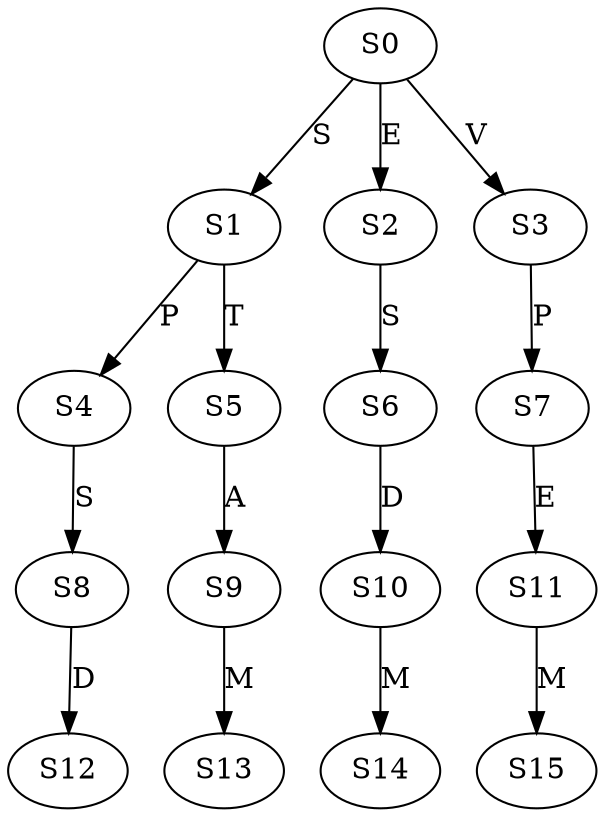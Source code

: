 strict digraph  {
	S0 -> S1 [ label = S ];
	S0 -> S2 [ label = E ];
	S0 -> S3 [ label = V ];
	S1 -> S4 [ label = P ];
	S1 -> S5 [ label = T ];
	S2 -> S6 [ label = S ];
	S3 -> S7 [ label = P ];
	S4 -> S8 [ label = S ];
	S5 -> S9 [ label = A ];
	S6 -> S10 [ label = D ];
	S7 -> S11 [ label = E ];
	S8 -> S12 [ label = D ];
	S9 -> S13 [ label = M ];
	S10 -> S14 [ label = M ];
	S11 -> S15 [ label = M ];
}

